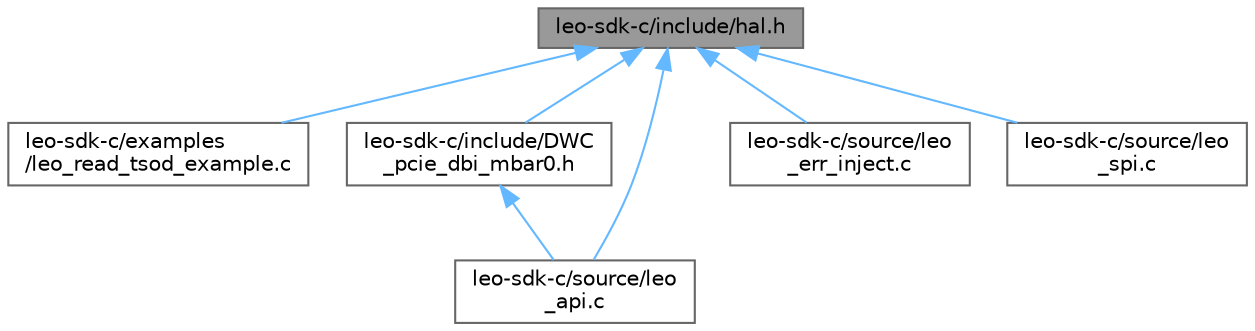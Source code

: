 digraph "leo-sdk-c/include/hal.h"
{
 // LATEX_PDF_SIZE
  bgcolor="transparent";
  edge [fontname=Helvetica,fontsize=10,labelfontname=Helvetica,labelfontsize=10];
  node [fontname=Helvetica,fontsize=10,shape=box,height=0.2,width=0.4];
  Node1 [label="leo-sdk-c/include/hal.h",height=0.2,width=0.4,color="gray40", fillcolor="grey60", style="filled", fontcolor="black",tooltip="Definitions related Hardware abstraction layer for Leo CPU interfaces to hardware (e...."];
  Node1 -> Node2 [dir="back",color="steelblue1",style="solid"];
  Node2 [label="leo-sdk-c/examples\l/leo_read_tsod_example.c",height=0.2,width=0.4,color="grey40", fillcolor="white", style="filled",URL="$leo__read__tsod__example_8c.html",tooltip="Read DIMM TSOD data."];
  Node1 -> Node3 [dir="back",color="steelblue1",style="solid"];
  Node3 [label="leo-sdk-c/include/DWC\l_pcie_dbi_mbar0.h",height=0.2,width=0.4,color="grey40", fillcolor="white", style="filled",URL="$DWC__pcie__dbi__mbar0_8h_source.html",tooltip=" "];
  Node3 -> Node4 [dir="back",color="steelblue1",style="solid"];
  Node4 [label="leo-sdk-c/source/leo\l_api.c",height=0.2,width=0.4,color="grey40", fillcolor="white", style="filled",URL="$leo__api_8c.html",tooltip="Implementation of public functions for the SDK."];
  Node1 -> Node4 [dir="back",color="steelblue1",style="solid"];
  Node1 -> Node5 [dir="back",color="steelblue1",style="solid"];
  Node5 [label="leo-sdk-c/source/leo\l_err_inject.c",height=0.2,width=0.4,color="grey40", fillcolor="white", style="filled",URL="$leo__err__inject_8c.html",tooltip="Implementation of public functions for the SDK err inject interface."];
  Node1 -> Node6 [dir="back",color="steelblue1",style="solid"];
  Node6 [label="leo-sdk-c/source/leo\l_spi.c",height=0.2,width=0.4,color="grey40", fillcolor="white", style="filled",URL="$leo__spi_8c.html",tooltip="Implementation of public functions for the SDK SPI interface."];
}
